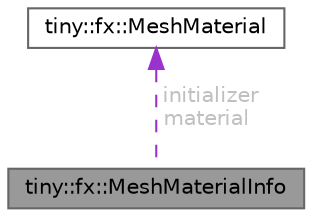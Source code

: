 digraph "tiny::fx::MeshMaterialInfo"
{
 // LATEX_PDF_SIZE
  bgcolor="transparent";
  edge [fontname=Helvetica,fontsize=10,labelfontname=Helvetica,labelfontsize=10];
  node [fontname=Helvetica,fontsize=10,shape=box,height=0.2,width=0.4];
  Node1 [id="Node000001",label="tiny::fx::MeshMaterialInfo",height=0.2,width=0.4,color="gray40", fillcolor="grey60", style="filled", fontcolor="black",tooltip=" "];
  Node2 -> Node1 [id="edge1_Node000001_Node000002",dir="back",color="darkorchid3",style="dashed",tooltip=" ",label=" initializer\nmaterial",fontcolor="grey" ];
  Node2 [id="Node000002",label="tiny::fx::MeshMaterial",height=0.2,width=0.4,color="gray40", fillcolor="white", style="filled",URL="$structtiny_1_1fx_1_1_mesh_material.html",tooltip=" "];
}
